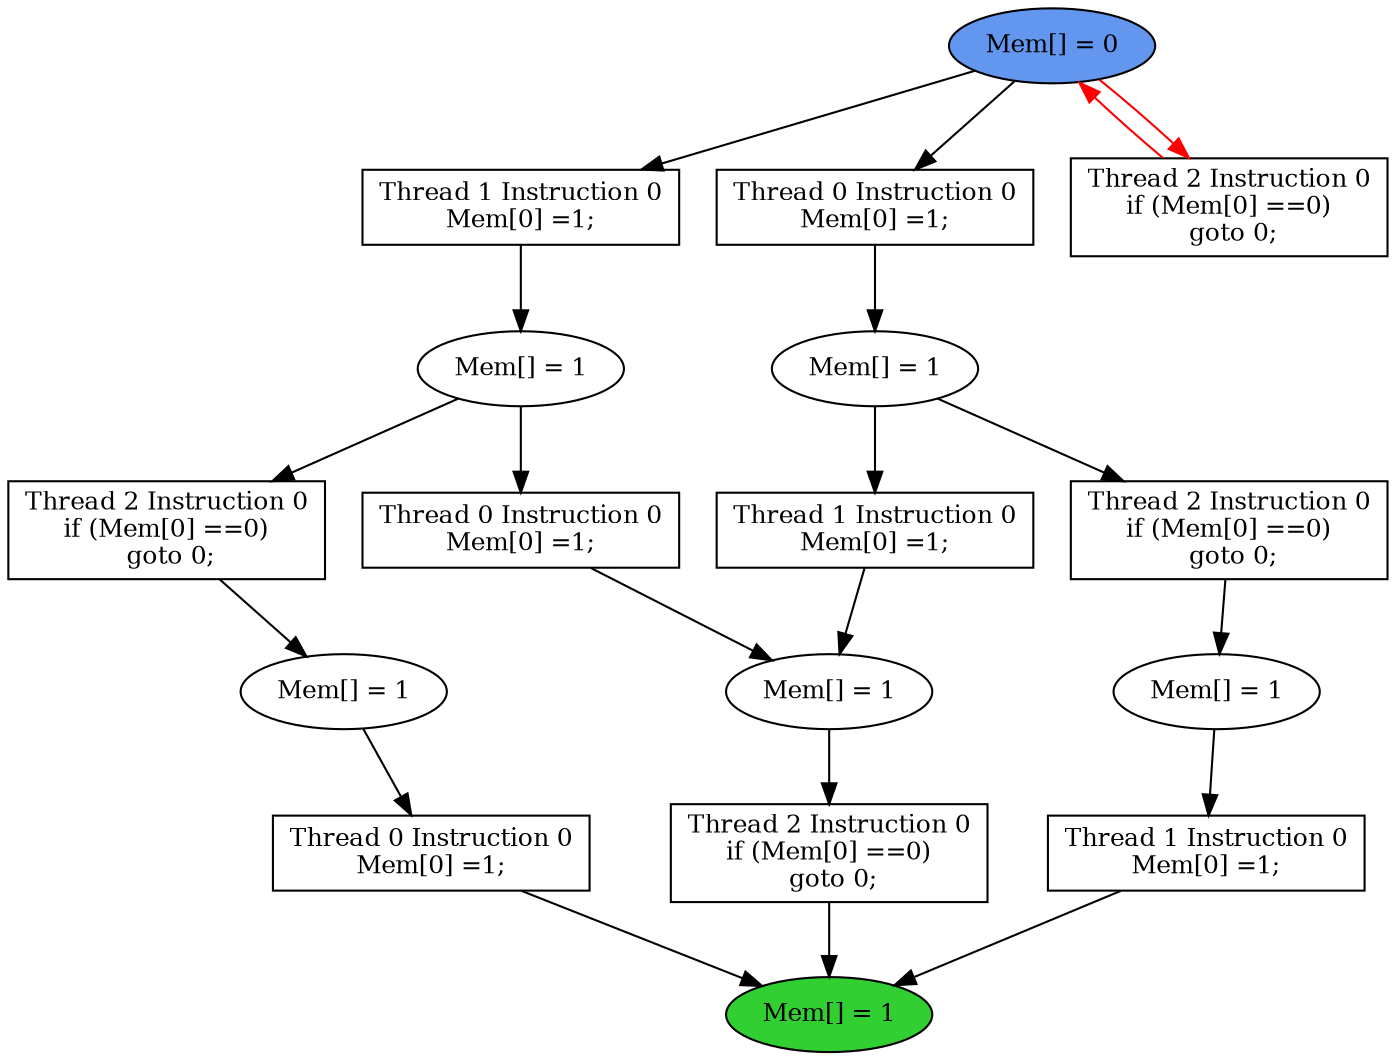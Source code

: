 digraph "graph" {
graph [fontsize=12]
node [fontsize=12]
edge [fontsize=12]
rankdir=TB;
"N21" -> "N11" [uuid = "<A0, END>", color = "#000000", fontcolor = "#ffffff", style = "solid", label = "", dir = "forward", weight = "1"]
"N19" -> "N18" [uuid = "<A1, S4>", color = "#000000", fontcolor = "#ffffff", style = "solid", label = "", dir = "forward", weight = "1"]
"N20" -> "N16" [uuid = "<A2, S3>", color = "#000000", fontcolor = "#ffffff", style = "solid", label = "", dir = "forward", weight = "1"]
"N15" -> "N11" [uuid = "<A3, END>", color = "#000000", fontcolor = "#ffffff", style = "solid", label = "", dir = "forward", weight = "1"]
"N23" -> "N22" [uuid = "<A4, S2>", color = "#000000", fontcolor = "#ffffff", style = "solid", label = "", dir = "forward", weight = "1"]
"N14" -> "N13" [uuid = "<A5, S1>", color = "#000000", fontcolor = "#ffffff", style = "solid", label = "", dir = "forward", weight = "1"]
"N12" -> "N11" [uuid = "<A6, END>", color = "#000000", fontcolor = "#ffffff", style = "solid", label = "", dir = "forward", weight = "1"]
"N17" -> "N16" [uuid = "<A7, S3>", color = "#000000", fontcolor = "#ffffff", style = "solid", label = "", dir = "forward", weight = "1"]
"N25" -> "N24" [uuid = "<A8, S0>", color = "#000000", fontcolor = "#ffffff", style = "solid", label = "", dir = "forward", weight = "1"]
"N28" -> "N27" [uuid = "<A9, START>", color = "#ff0000", fontcolor = "#ffffff", style = "solid", label = "", dir = "back", weight = "1"]
"N22" -> "N21" [uuid = "<A0, S2>", color = "#000000", fontcolor = "#ffffff", style = "solid", label = "", dir = "forward", weight = "1"]
"N28" -> "N19" [uuid = "<A1, START>", color = "#000000", fontcolor = "#ffffff", style = "solid", label = "", dir = "forward", weight = "1"]
"N24" -> "N20" [uuid = "<A2, S0>", color = "#000000", fontcolor = "#ffffff", style = "solid", label = "", dir = "forward", weight = "1"]
"N16" -> "N15" [uuid = "<A3, S3>", color = "#000000", fontcolor = "#ffffff", style = "solid", label = "", dir = "forward", weight = "1"]
"N24" -> "N23" [uuid = "<A4, S0>", color = "#000000", fontcolor = "#ffffff", style = "solid", label = "", dir = "forward", weight = "1"]
"N18" -> "N14" [uuid = "<A5, S4>", color = "#000000", fontcolor = "#ffffff", style = "solid", label = "", dir = "forward", weight = "1"]
"N13" -> "N12" [uuid = "<A6, S1>", color = "#000000", fontcolor = "#ffffff", style = "solid", label = "", dir = "forward", weight = "1"]
"N18" -> "N17" [uuid = "<A7, S4>", color = "#000000", fontcolor = "#ffffff", style = "solid", label = "", dir = "forward", weight = "1"]
"N28" -> "N25" [uuid = "<A8, START>", color = "#000000", fontcolor = "#ffffff", style = "solid", label = "", dir = "forward", weight = "1"]
"N28" -> "N27" [uuid = "<A9, START>", color = "#ff0000", fontcolor = "#ffffff", style = "solid", label = "", dir = "forward", weight = "1"]
"N11" [uuid="END", label="Mem[] = 1", fillcolor = "#31cf31", fontcolor = "#000000", shape = "ellipse", style = "filled, solid"]
"N12" [uuid="A6", label="Thread 0 Instruction 0
Mem[0] =1;", fillcolor = "#ffffff", fontcolor = "#000000", shape = "box", style = "filled, solid"]
"N13" [uuid="S1", label="Mem[] = 1", fillcolor = "#ffffff", fontcolor = "#000000", shape = "ellipse", style = "filled, solid"]
"N14" [uuid="A5", label="Thread 2 Instruction 0
if (Mem[0] ==0)
 goto 0;", fillcolor = "#ffffff", fontcolor = "#000000", shape = "box", style = "filled, solid"]
"N15" [uuid="A3", label="Thread 2 Instruction 0
if (Mem[0] ==0)
 goto 0;", fillcolor = "#ffffff", fontcolor = "#000000", shape = "box", style = "filled, solid"]
"N16" [uuid="S3", label="Mem[] = 1", fillcolor = "#ffffff", fontcolor = "#000000", shape = "ellipse", style = "filled, solid"]
"N17" [uuid="A7", label="Thread 0 Instruction 0
Mem[0] =1;", fillcolor = "#ffffff", fontcolor = "#000000", shape = "box", style = "filled, solid"]
"N18" [uuid="S4", label="Mem[] = 1", fillcolor = "#ffffff", fontcolor = "#000000", shape = "ellipse", style = "filled, solid"]
"N19" [uuid="A1", label="Thread 1 Instruction 0
Mem[0] =1;", fillcolor = "#ffffff", fontcolor = "#000000", shape = "box", style = "filled, solid"]
"N20" [uuid="A2", label="Thread 1 Instruction 0
Mem[0] =1;", fillcolor = "#ffffff", fontcolor = "#000000", shape = "box", style = "filled, solid"]
"N21" [uuid="A0", label="Thread 1 Instruction 0
Mem[0] =1;", fillcolor = "#ffffff", fontcolor = "#000000", shape = "box", style = "filled, solid"]
"N22" [uuid="S2", label="Mem[] = 1", fillcolor = "#ffffff", fontcolor = "#000000", shape = "ellipse", style = "filled, solid"]
"N23" [uuid="A4", label="Thread 2 Instruction 0
if (Mem[0] ==0)
 goto 0;", fillcolor = "#ffffff", fontcolor = "#000000", shape = "box", style = "filled, solid"]
"N24" [uuid="S0", label="Mem[] = 1", fillcolor = "#ffffff", fontcolor = "#000000", shape = "ellipse", style = "filled, solid"]
"N25" [uuid="A8", label="Thread 0 Instruction 0
Mem[0] =1;", fillcolor = "#ffffff", fontcolor = "#000000", shape = "box", style = "filled, solid"]
"N27" [uuid="A9", label="Thread 2 Instruction 0
if (Mem[0] ==0)
 goto 0;", fillcolor = "#ffffff", fontcolor = "#000000", shape = "box", style = "filled, solid"]
"N28" [uuid="START", label="Mem[] = 0", fillcolor = "#6396ef", fontcolor = "#000000", shape = "ellipse", style = "filled, solid"]
}